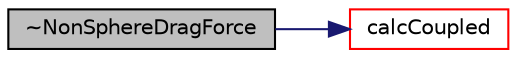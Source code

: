digraph "~NonSphereDragForce"
{
  bgcolor="transparent";
  edge [fontname="Helvetica",fontsize="10",labelfontname="Helvetica",labelfontsize="10"];
  node [fontname="Helvetica",fontsize="10",shape=record];
  rankdir="LR";
  Node54 [label="~NonSphereDragForce",height=0.2,width=0.4,color="black", fillcolor="grey75", style="filled", fontcolor="black"];
  Node54 -> Node55 [color="midnightblue",fontsize="10",style="solid",fontname="Helvetica"];
  Node55 [label="calcCoupled",height=0.2,width=0.4,color="red",URL="$a25241.html#afaf626ee39da50a44d12588b5cb987d9",tooltip="Calculate the non-coupled force. "];
}
